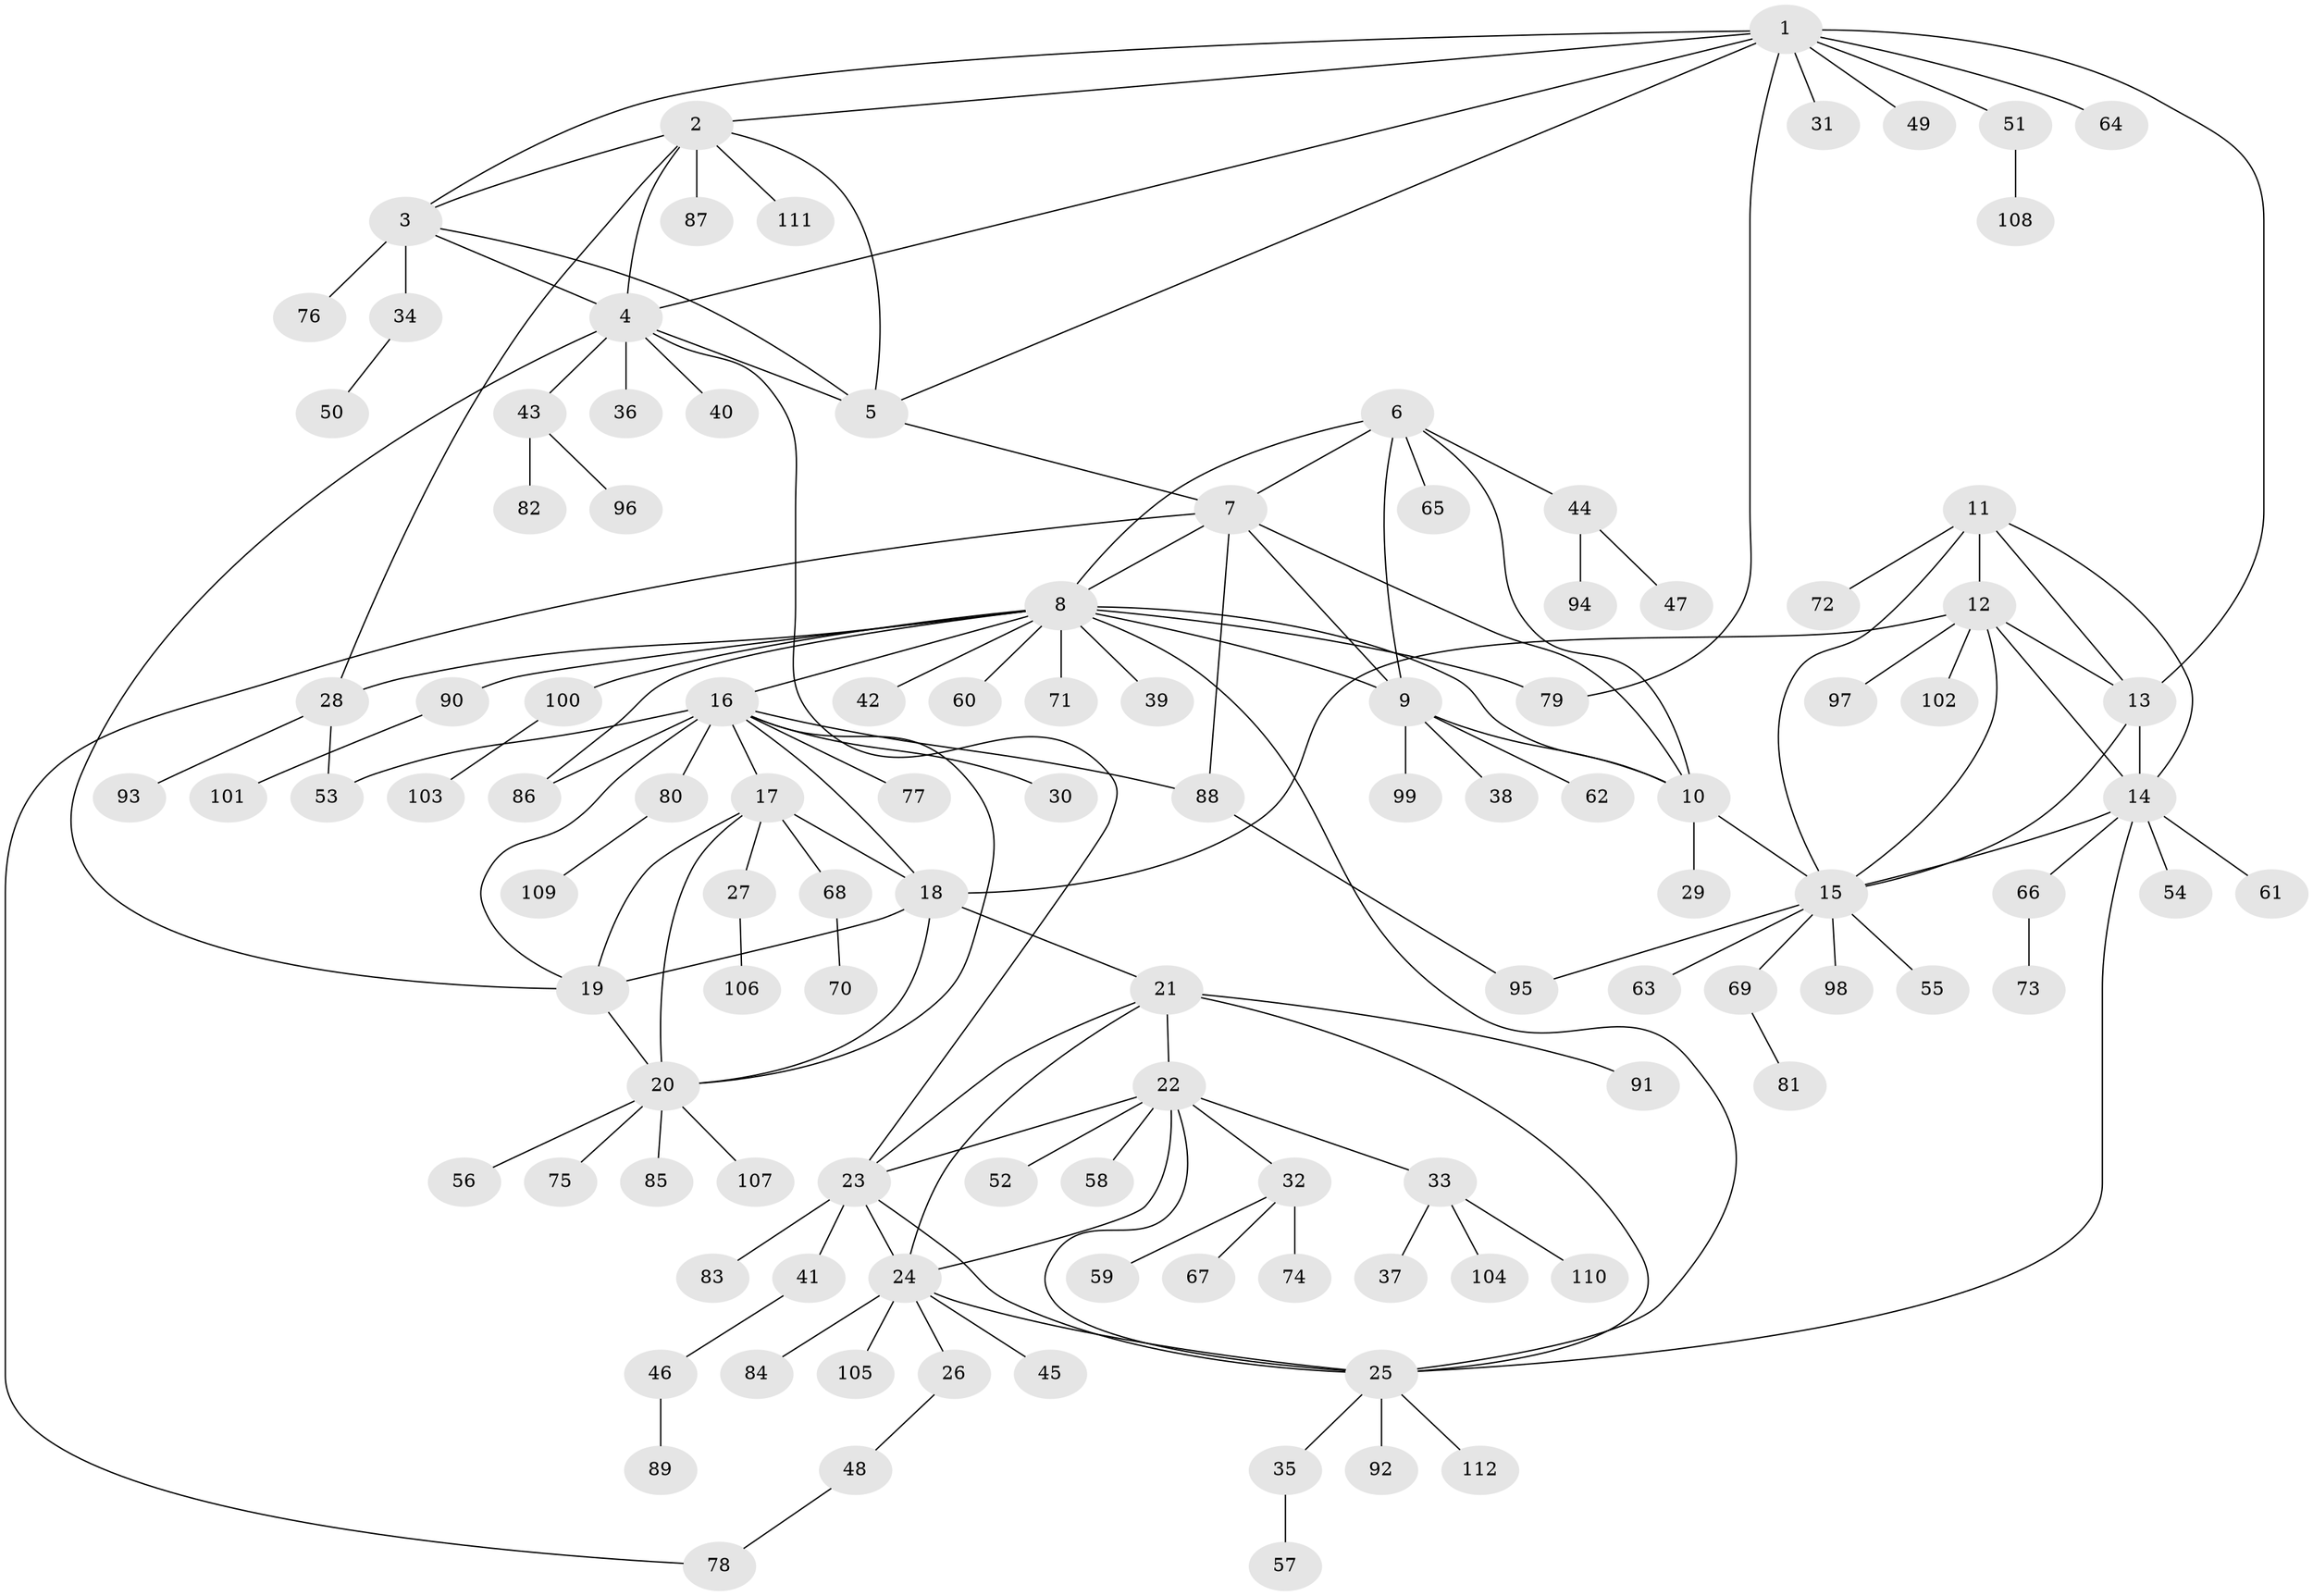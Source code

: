 // Generated by graph-tools (version 1.1) at 2025/37/03/09/25 02:37:33]
// undirected, 112 vertices, 154 edges
graph export_dot {
graph [start="1"]
  node [color=gray90,style=filled];
  1;
  2;
  3;
  4;
  5;
  6;
  7;
  8;
  9;
  10;
  11;
  12;
  13;
  14;
  15;
  16;
  17;
  18;
  19;
  20;
  21;
  22;
  23;
  24;
  25;
  26;
  27;
  28;
  29;
  30;
  31;
  32;
  33;
  34;
  35;
  36;
  37;
  38;
  39;
  40;
  41;
  42;
  43;
  44;
  45;
  46;
  47;
  48;
  49;
  50;
  51;
  52;
  53;
  54;
  55;
  56;
  57;
  58;
  59;
  60;
  61;
  62;
  63;
  64;
  65;
  66;
  67;
  68;
  69;
  70;
  71;
  72;
  73;
  74;
  75;
  76;
  77;
  78;
  79;
  80;
  81;
  82;
  83;
  84;
  85;
  86;
  87;
  88;
  89;
  90;
  91;
  92;
  93;
  94;
  95;
  96;
  97;
  98;
  99;
  100;
  101;
  102;
  103;
  104;
  105;
  106;
  107;
  108;
  109;
  110;
  111;
  112;
  1 -- 2;
  1 -- 3;
  1 -- 4;
  1 -- 5;
  1 -- 13;
  1 -- 31;
  1 -- 49;
  1 -- 51;
  1 -- 64;
  1 -- 79;
  2 -- 3;
  2 -- 4;
  2 -- 5;
  2 -- 28;
  2 -- 87;
  2 -- 111;
  3 -- 4;
  3 -- 5;
  3 -- 34;
  3 -- 76;
  4 -- 5;
  4 -- 19;
  4 -- 23;
  4 -- 36;
  4 -- 40;
  4 -- 43;
  5 -- 7;
  6 -- 7;
  6 -- 8;
  6 -- 9;
  6 -- 10;
  6 -- 44;
  6 -- 65;
  7 -- 8;
  7 -- 9;
  7 -- 10;
  7 -- 78;
  7 -- 88;
  8 -- 9;
  8 -- 10;
  8 -- 16;
  8 -- 25;
  8 -- 28;
  8 -- 39;
  8 -- 42;
  8 -- 60;
  8 -- 71;
  8 -- 79;
  8 -- 86;
  8 -- 90;
  8 -- 100;
  9 -- 10;
  9 -- 38;
  9 -- 62;
  9 -- 99;
  10 -- 15;
  10 -- 29;
  11 -- 12;
  11 -- 13;
  11 -- 14;
  11 -- 15;
  11 -- 72;
  12 -- 13;
  12 -- 14;
  12 -- 15;
  12 -- 18;
  12 -- 97;
  12 -- 102;
  13 -- 14;
  13 -- 15;
  14 -- 15;
  14 -- 25;
  14 -- 54;
  14 -- 61;
  14 -- 66;
  15 -- 55;
  15 -- 63;
  15 -- 69;
  15 -- 95;
  15 -- 98;
  16 -- 17;
  16 -- 18;
  16 -- 19;
  16 -- 20;
  16 -- 30;
  16 -- 53;
  16 -- 77;
  16 -- 80;
  16 -- 86;
  16 -- 88;
  17 -- 18;
  17 -- 19;
  17 -- 20;
  17 -- 27;
  17 -- 68;
  18 -- 19;
  18 -- 20;
  18 -- 21;
  19 -- 20;
  20 -- 56;
  20 -- 75;
  20 -- 85;
  20 -- 107;
  21 -- 22;
  21 -- 23;
  21 -- 24;
  21 -- 25;
  21 -- 91;
  22 -- 23;
  22 -- 24;
  22 -- 25;
  22 -- 32;
  22 -- 33;
  22 -- 52;
  22 -- 58;
  23 -- 24;
  23 -- 25;
  23 -- 41;
  23 -- 83;
  24 -- 25;
  24 -- 26;
  24 -- 45;
  24 -- 84;
  24 -- 105;
  25 -- 35;
  25 -- 92;
  25 -- 112;
  26 -- 48;
  27 -- 106;
  28 -- 53;
  28 -- 93;
  32 -- 59;
  32 -- 67;
  32 -- 74;
  33 -- 37;
  33 -- 104;
  33 -- 110;
  34 -- 50;
  35 -- 57;
  41 -- 46;
  43 -- 82;
  43 -- 96;
  44 -- 47;
  44 -- 94;
  46 -- 89;
  48 -- 78;
  51 -- 108;
  66 -- 73;
  68 -- 70;
  69 -- 81;
  80 -- 109;
  88 -- 95;
  90 -- 101;
  100 -- 103;
}
